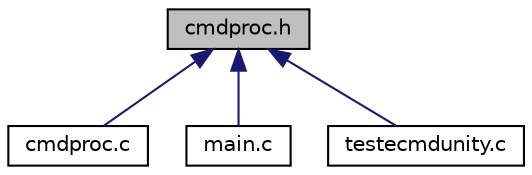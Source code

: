 digraph "cmdproc.h"
{
 // LATEX_PDF_SIZE
  edge [fontname="Helvetica",fontsize="10",labelfontname="Helvetica",labelfontsize="10"];
  node [fontname="Helvetica",fontsize="10",shape=record];
  Node1 [label="cmdproc.h",height=0.2,width=0.4,color="black", fillcolor="grey75", style="filled", fontcolor="black",tooltip="Header file for command processing module."];
  Node1 -> Node2 [dir="back",color="midnightblue",fontsize="10",style="solid",fontname="Helvetica"];
  Node2 [label="cmdproc.c",height=0.2,width=0.4,color="black", fillcolor="white", style="filled",URL="$cmdproc_8c.html",tooltip=" "];
  Node1 -> Node3 [dir="back",color="midnightblue",fontsize="10",style="solid",fontname="Helvetica"];
  Node3 [label="main.c",height=0.2,width=0.4,color="black", fillcolor="white", style="filled",URL="$main_8c.html",tooltip=" "];
  Node1 -> Node4 [dir="back",color="midnightblue",fontsize="10",style="solid",fontname="Helvetica"];
  Node4 [label="testecmdunity.c",height=0.2,width=0.4,color="black", fillcolor="white", style="filled",URL="$testecmdunity_8c.html",tooltip=" "];
}
